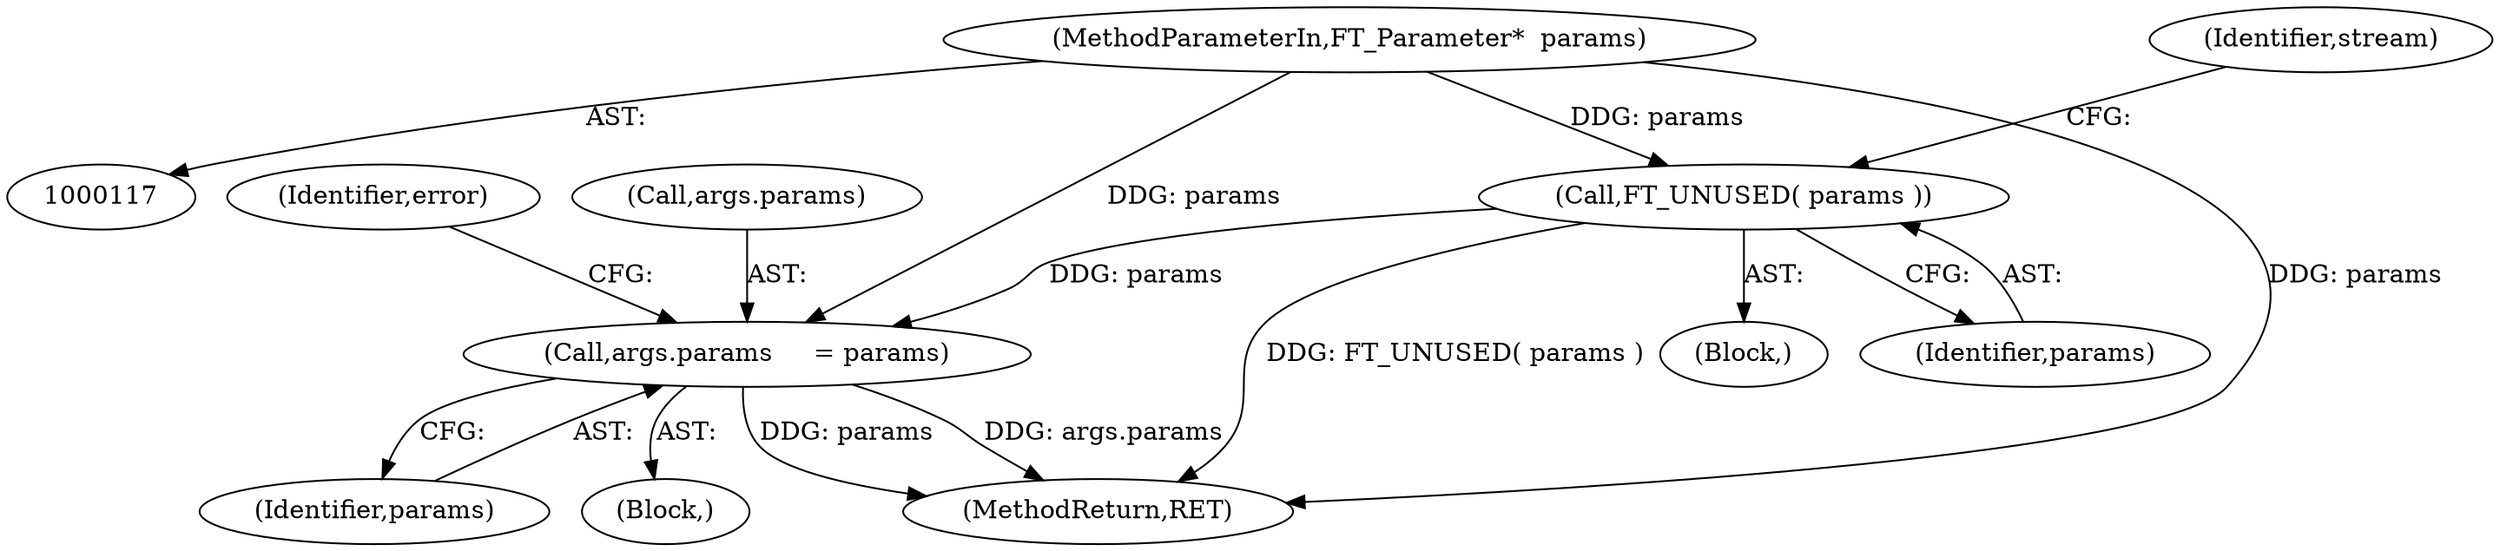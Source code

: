 digraph "0_savannah_42fcd6693ec7bd6ffc65ddc63e74287a65dda669@pointer" {
"1000417" [label="(Call,args.params     = params)"];
"1000158" [label="(Call,FT_UNUSED( params ))"];
"1000122" [label="(MethodParameterIn,FT_Parameter*  params)"];
"1000423" [label="(Identifier,error)"];
"1000122" [label="(MethodParameterIn,FT_Parameter*  params)"];
"1000159" [label="(Identifier,params)"];
"1000161" [label="(Identifier,stream)"];
"1000417" [label="(Call,args.params     = params)"];
"1000158" [label="(Call,FT_UNUSED( params ))"];
"1000434" [label="(MethodReturn,RET)"];
"1000421" [label="(Identifier,params)"];
"1000418" [label="(Call,args.params)"];
"1000386" [label="(Block,)"];
"1000123" [label="(Block,)"];
"1000417" -> "1000386"  [label="AST: "];
"1000417" -> "1000421"  [label="CFG: "];
"1000418" -> "1000417"  [label="AST: "];
"1000421" -> "1000417"  [label="AST: "];
"1000423" -> "1000417"  [label="CFG: "];
"1000417" -> "1000434"  [label="DDG: args.params"];
"1000417" -> "1000434"  [label="DDG: params"];
"1000158" -> "1000417"  [label="DDG: params"];
"1000122" -> "1000417"  [label="DDG: params"];
"1000158" -> "1000123"  [label="AST: "];
"1000158" -> "1000159"  [label="CFG: "];
"1000159" -> "1000158"  [label="AST: "];
"1000161" -> "1000158"  [label="CFG: "];
"1000158" -> "1000434"  [label="DDG: FT_UNUSED( params )"];
"1000122" -> "1000158"  [label="DDG: params"];
"1000122" -> "1000117"  [label="AST: "];
"1000122" -> "1000434"  [label="DDG: params"];
}
